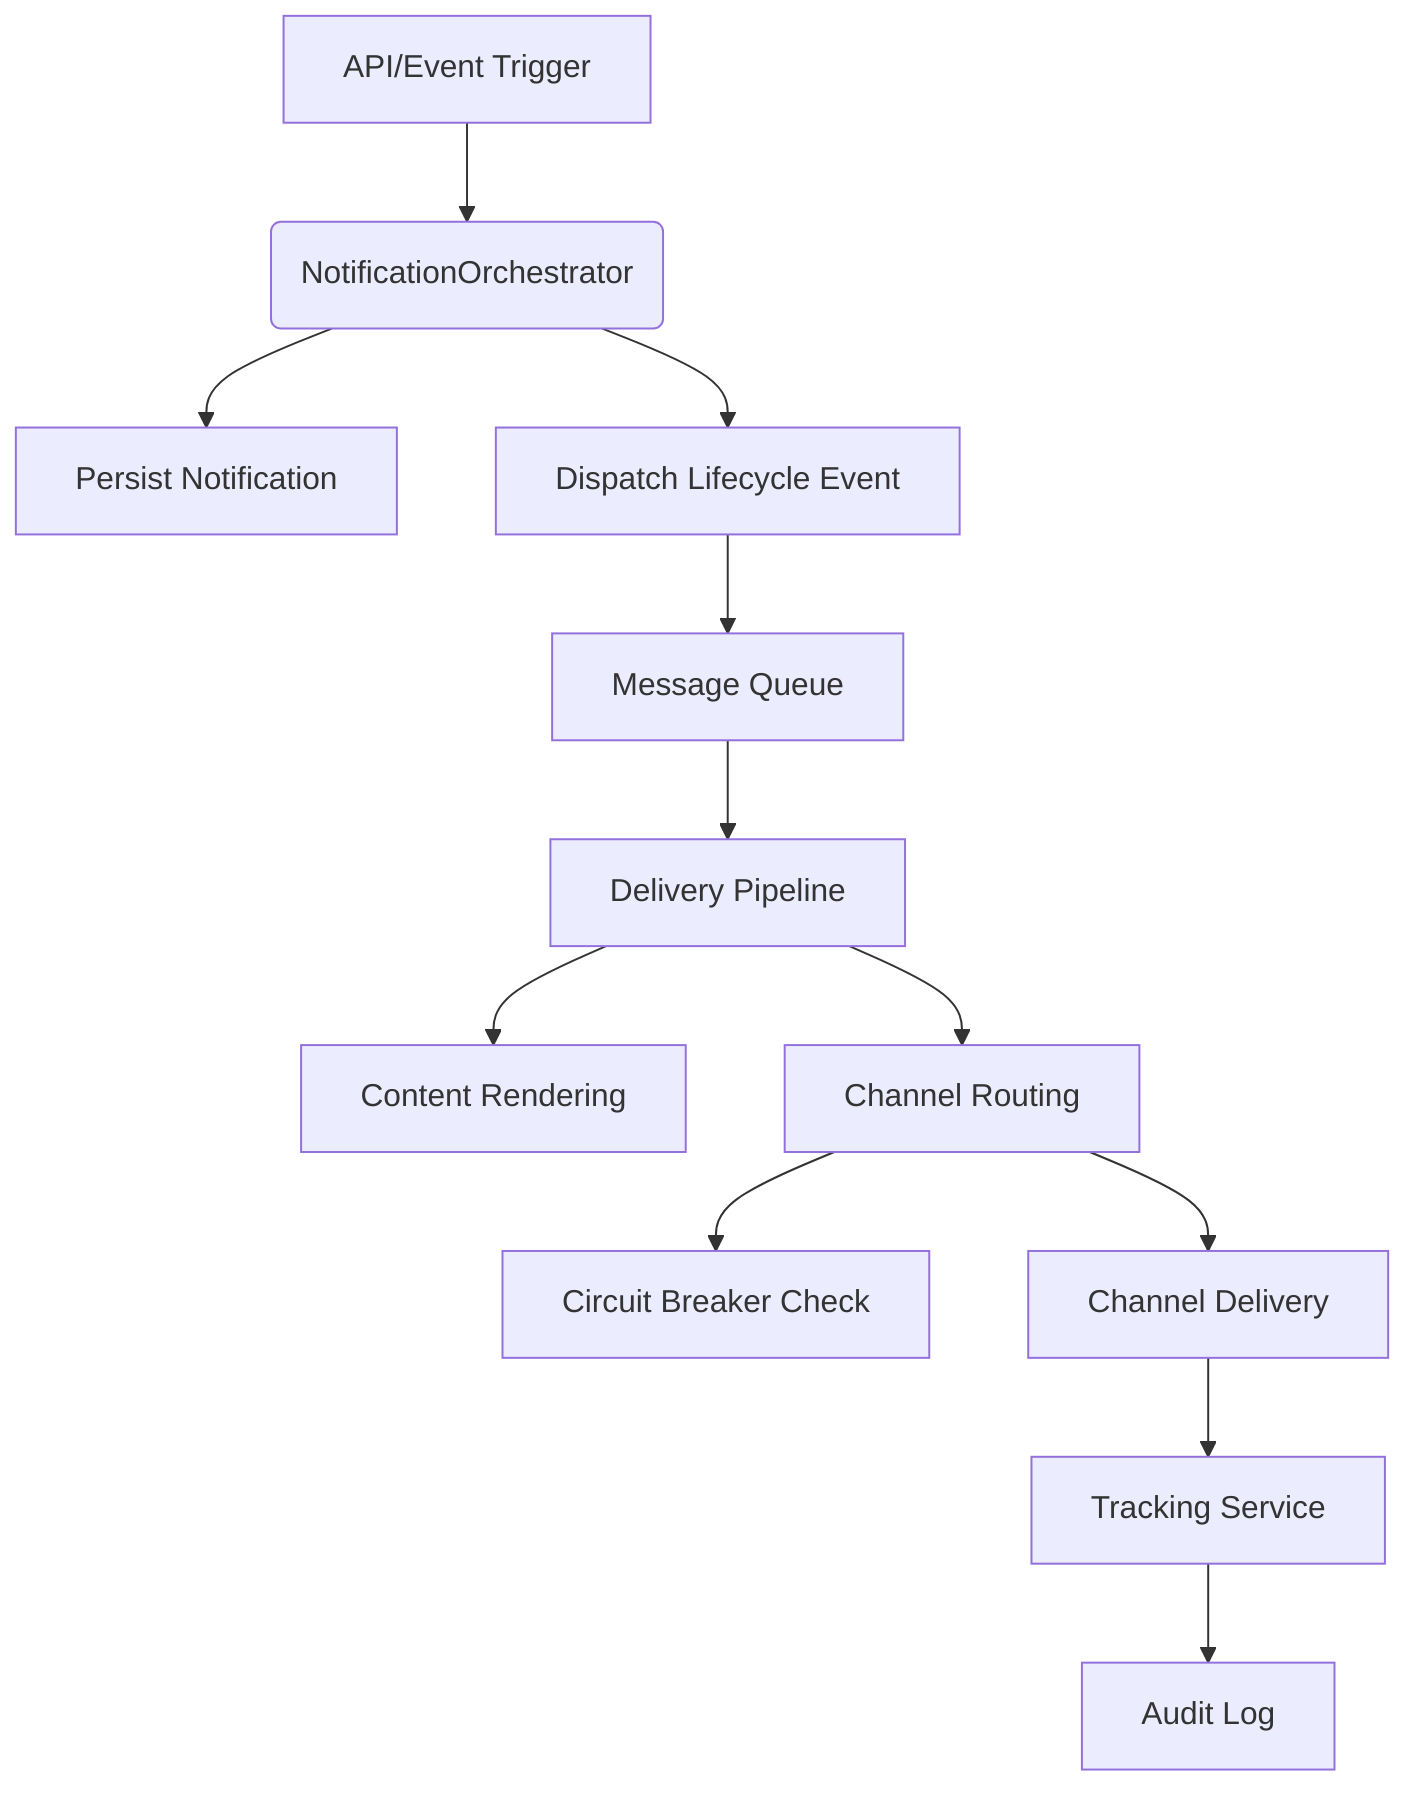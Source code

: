 graph TD
    A[API/Event Trigger] --> B(NotificationOrchestrator)
    B --> C[Persist Notification]
    B --> D[Dispatch Lifecycle Event]
    D --> E[Message Queue]
    E --> F[Delivery Pipeline]
    F --> G[Content Rendering]
    F --> H[Channel Routing]
    H --> I[Circuit Breaker Check]
    H --> J[Channel Delivery]
    J --> K[Tracking Service]
    K --> L[Audit Log]